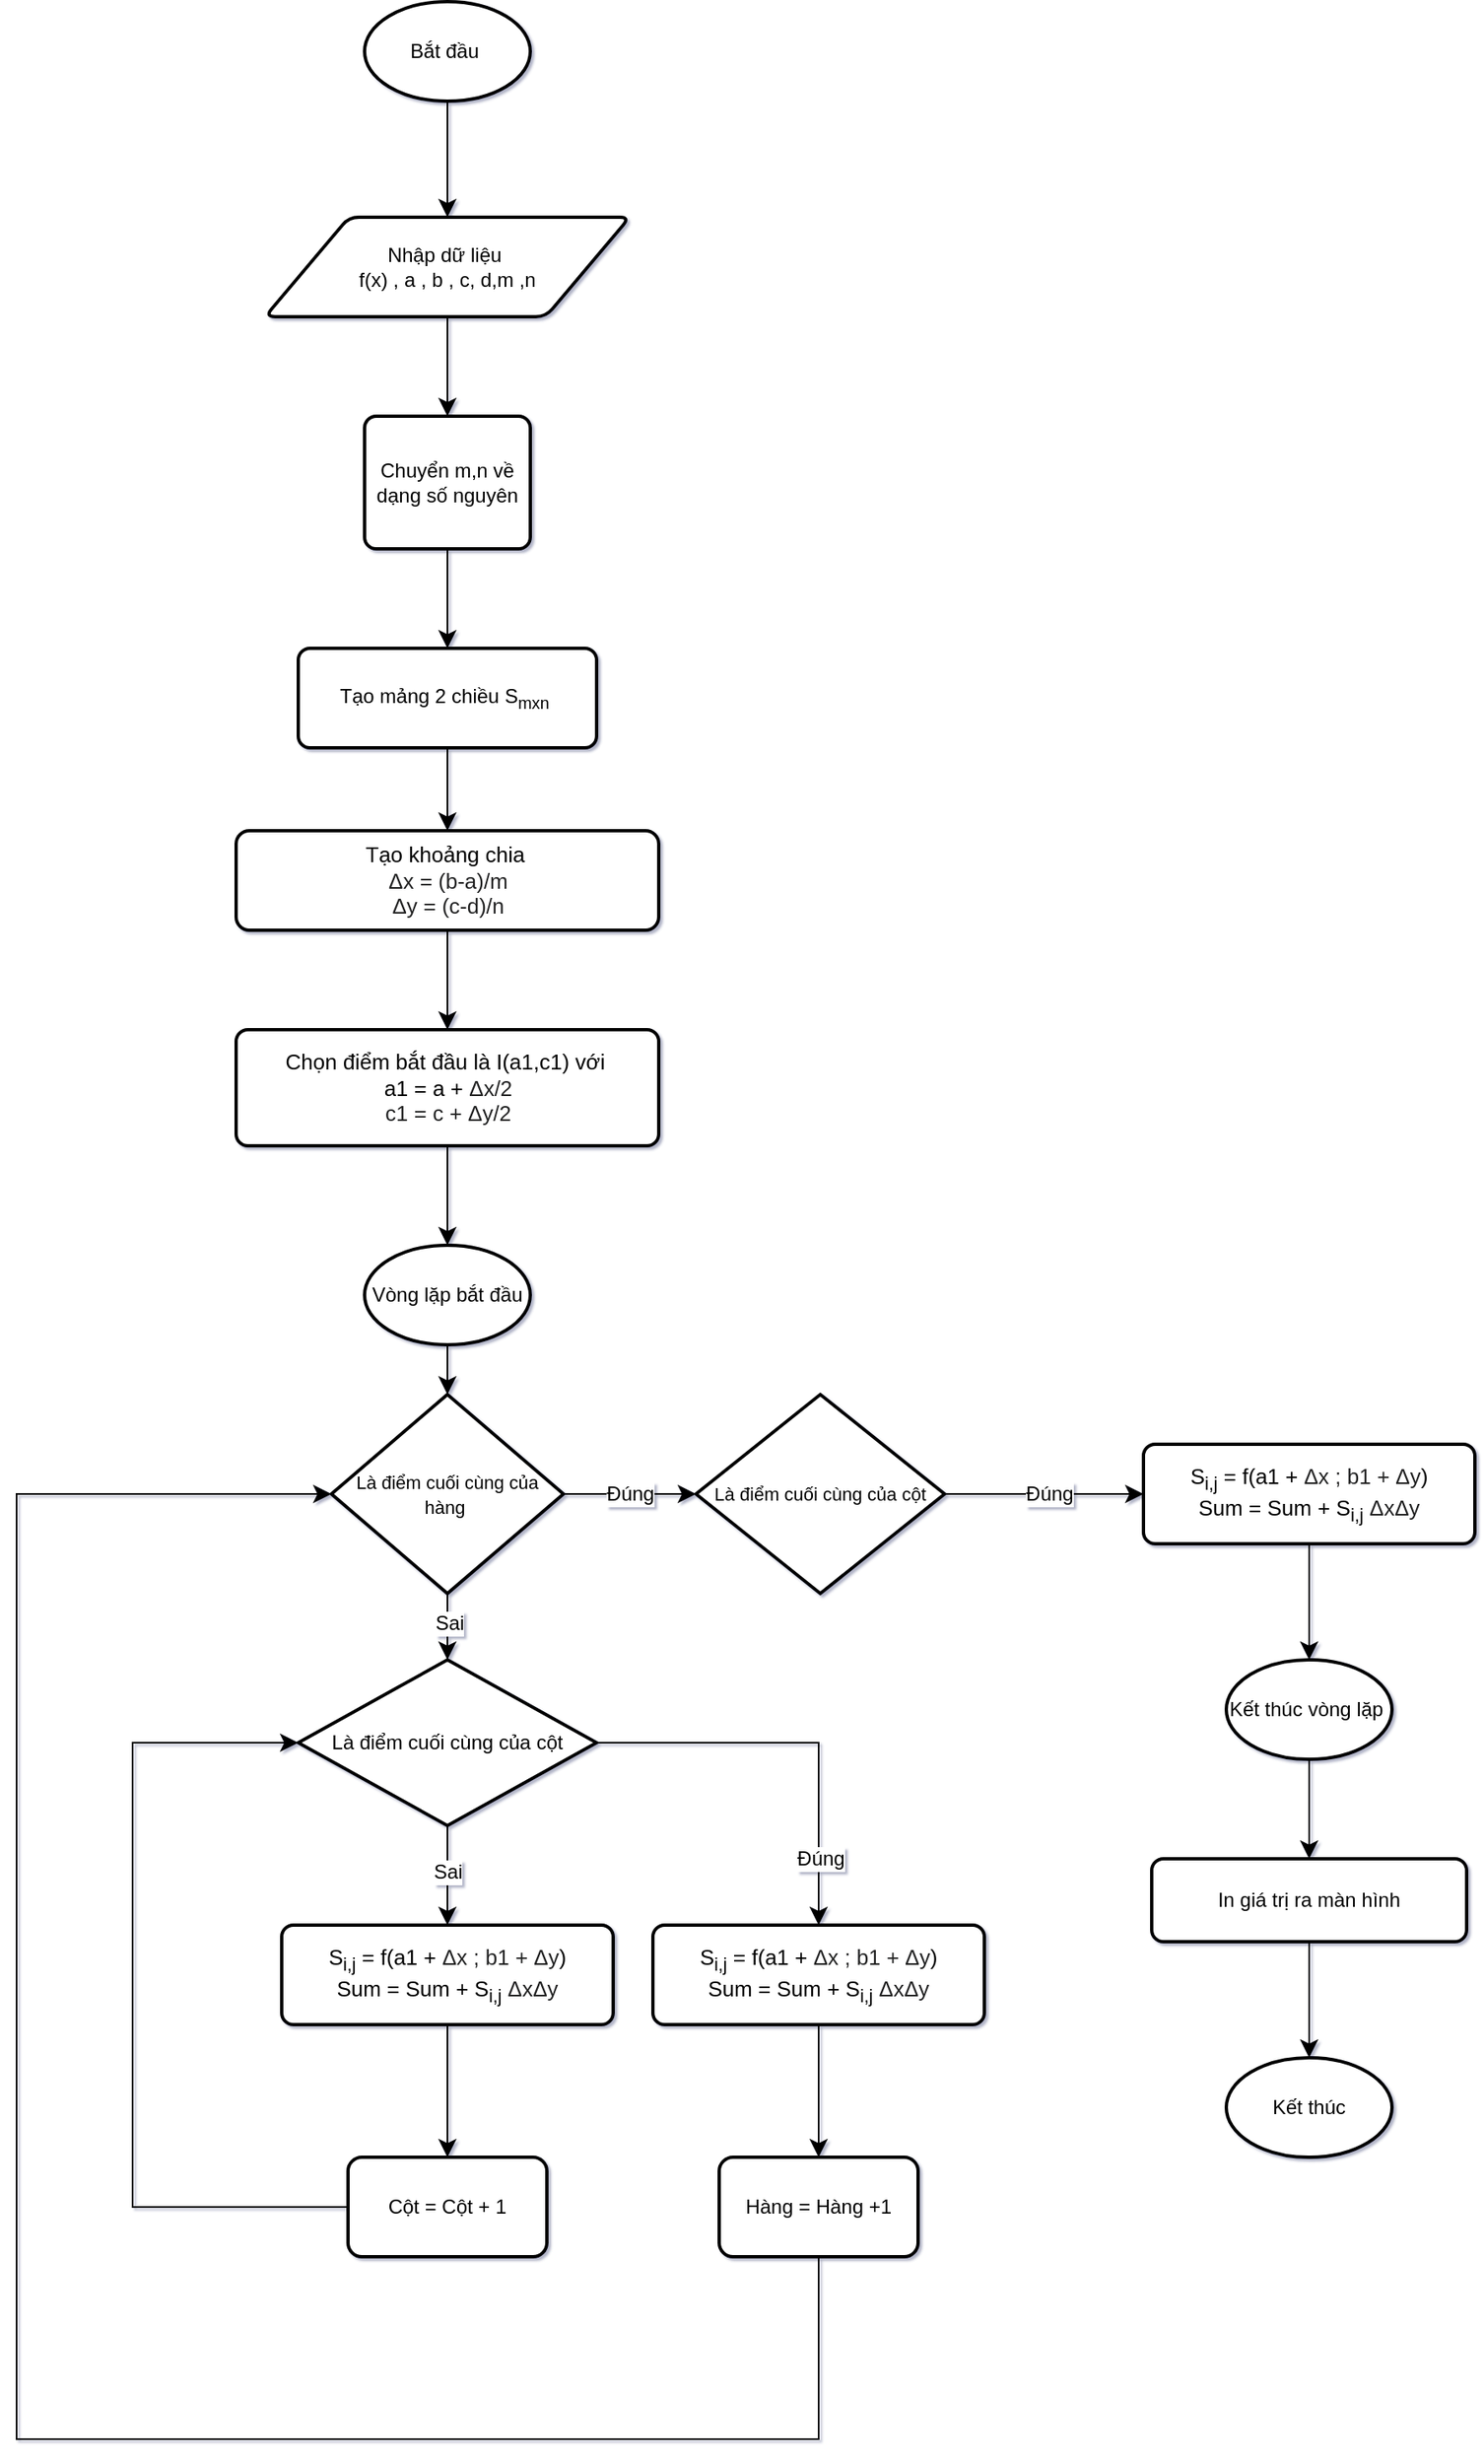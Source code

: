 <mxfile version="24.4.0" type="device" pages="2">
  <diagram id="C5RBs43oDa-KdzZeNtuy" name="Page-1">
    <mxGraphModel dx="2241" dy="1963" grid="1" gridSize="10" guides="1" tooltips="1" connect="1" arrows="1" fold="1" page="1" pageScale="1" pageWidth="827" pageHeight="1169" background="none" math="0" shadow="1">
      <root>
        <mxCell id="WIyWlLk6GJQsqaUBKTNV-0" />
        <mxCell id="WIyWlLk6GJQsqaUBKTNV-1" parent="WIyWlLk6GJQsqaUBKTNV-0" />
        <mxCell id="uR2L1YMpZPp-IP9VJICG-0" value="Bắt đầu&amp;nbsp;" style="strokeWidth=2;html=1;shape=mxgraph.flowchart.start_1;whiteSpace=wrap;" parent="WIyWlLk6GJQsqaUBKTNV-1" vertex="1">
          <mxGeometry x="140" y="-220" width="100" height="60" as="geometry" />
        </mxCell>
        <mxCell id="uR2L1YMpZPp-IP9VJICG-44" value="" style="edgeStyle=none;curved=1;rounded=0;orthogonalLoop=1;jettySize=auto;html=1;fontSize=12;startSize=8;endSize=8;" parent="WIyWlLk6GJQsqaUBKTNV-1" source="uR2L1YMpZPp-IP9VJICG-1" target="uR2L1YMpZPp-IP9VJICG-3" edge="1">
          <mxGeometry relative="1" as="geometry" />
        </mxCell>
        <mxCell id="uR2L1YMpZPp-IP9VJICG-1" value="Tạo mảng 2 chiều S&lt;sub&gt;mxn&lt;/sub&gt;&amp;nbsp;" style="rounded=1;whiteSpace=wrap;html=1;absoluteArcSize=1;arcSize=14;strokeWidth=2;" parent="WIyWlLk6GJQsqaUBKTNV-1" vertex="1">
          <mxGeometry x="100" y="170" width="180" height="60" as="geometry" />
        </mxCell>
        <mxCell id="uR2L1YMpZPp-IP9VJICG-94" value="" style="edgeStyle=none;curved=1;rounded=0;orthogonalLoop=1;jettySize=auto;html=1;fontSize=12;startSize=8;endSize=8;" parent="WIyWlLk6GJQsqaUBKTNV-1" source="uR2L1YMpZPp-IP9VJICG-2" edge="1">
          <mxGeometry relative="1" as="geometry">
            <mxPoint x="190" y="30" as="targetPoint" />
          </mxGeometry>
        </mxCell>
        <mxCell id="uR2L1YMpZPp-IP9VJICG-2" value="Nhập dữ liệu&amp;nbsp;&lt;div&gt;f(x) , a , b , c, d,m ,n&lt;/div&gt;" style="shape=parallelogram;html=1;strokeWidth=2;perimeter=parallelogramPerimeter;whiteSpace=wrap;rounded=1;arcSize=12;size=0.23;" parent="WIyWlLk6GJQsqaUBKTNV-1" vertex="1">
          <mxGeometry x="80" y="-90" width="220" height="60" as="geometry" />
        </mxCell>
        <mxCell id="uR2L1YMpZPp-IP9VJICG-45" value="" style="edgeStyle=none;curved=1;rounded=0;orthogonalLoop=1;jettySize=auto;html=1;fontSize=12;startSize=8;endSize=8;" parent="WIyWlLk6GJQsqaUBKTNV-1" source="uR2L1YMpZPp-IP9VJICG-3" target="uR2L1YMpZPp-IP9VJICG-4" edge="1">
          <mxGeometry relative="1" as="geometry" />
        </mxCell>
        <mxCell id="uR2L1YMpZPp-IP9VJICG-3" value="Tạo khoảng chia&amp;nbsp;&lt;div style=&quot;font-size: 13px;&quot;&gt;&lt;span style=&quot;color: rgb(32, 33, 34); font-family: sans-serif; text-align: start; background-color: rgb(255, 255, 255); font-size: 13px;&quot;&gt;&lt;font style=&quot;font-size: 13px;&quot;&gt;Δx = (b-a)/m&lt;/font&gt;&lt;/span&gt;&lt;/div&gt;&lt;div style=&quot;font-size: 13px;&quot;&gt;&lt;span style=&quot;color: rgb(32, 33, 34); font-family: sans-serif; text-align: start; background-color: rgb(255, 255, 255); font-size: 13px;&quot;&gt;Δy = (c-d)/n&lt;/span&gt;&lt;span style=&quot;color: rgb(32, 33, 34); font-family: sans-serif; font-size: 13px; text-align: start; background-color: rgb(255, 255, 255);&quot;&gt;&lt;br style=&quot;font-size: 13px;&quot;&gt;&lt;/span&gt;&lt;/div&gt;" style="rounded=1;whiteSpace=wrap;html=1;absoluteArcSize=1;arcSize=16;strokeWidth=2;fontSize=13;" parent="WIyWlLk6GJQsqaUBKTNV-1" vertex="1">
          <mxGeometry x="62.5" y="280" width="255" height="60" as="geometry" />
        </mxCell>
        <mxCell id="uR2L1YMpZPp-IP9VJICG-47" value="" style="edgeStyle=none;curved=1;rounded=0;orthogonalLoop=1;jettySize=auto;html=1;fontSize=12;startSize=8;endSize=8;" parent="WIyWlLk6GJQsqaUBKTNV-1" source="uR2L1YMpZPp-IP9VJICG-4" target="uR2L1YMpZPp-IP9VJICG-5" edge="1">
          <mxGeometry relative="1" as="geometry" />
        </mxCell>
        <mxCell id="uR2L1YMpZPp-IP9VJICG-4" value="Chọn điểm bắt đầu là I(a1,c1)&amp;nbsp;&lt;span style=&quot;background-color: initial; font-size: 13px;&quot;&gt;với&amp;nbsp;&lt;/span&gt;&lt;div style=&quot;font-size: 13px;&quot;&gt;a1 = a +&amp;nbsp;&lt;span style=&quot;background-color: rgb(255, 255, 255); color: rgb(32, 33, 34); font-family: sans-serif; font-size: 13px; text-align: start;&quot;&gt;Δx/2&lt;/span&gt;&lt;/div&gt;&lt;div style=&quot;font-size: 13px;&quot;&gt;&lt;font color=&quot;#202122&quot; face=&quot;sans-serif&quot; style=&quot;font-size: 13px;&quot;&gt;&lt;span style=&quot;background-color: rgb(255, 255, 255); font-size: 13px;&quot;&gt;&amp;nbsp;c1 = c +&amp;nbsp;&lt;/span&gt;&lt;/font&gt;&lt;span style=&quot;background-color: rgb(255, 255, 255); color: rgb(32, 33, 34); font-family: sans-serif; font-size: 13px;&quot;&gt;Δy/2&amp;nbsp;&lt;/span&gt;&lt;/div&gt;" style="rounded=1;whiteSpace=wrap;html=1;absoluteArcSize=1;arcSize=14;strokeWidth=2;fontSize=13;" parent="WIyWlLk6GJQsqaUBKTNV-1" vertex="1">
          <mxGeometry x="62.5" y="400" width="255" height="70" as="geometry" />
        </mxCell>
        <mxCell id="uR2L1YMpZPp-IP9VJICG-5" value="Vòng lặp bắt đầu" style="strokeWidth=2;html=1;shape=mxgraph.flowchart.start_1;whiteSpace=wrap;" parent="WIyWlLk6GJQsqaUBKTNV-1" vertex="1">
          <mxGeometry x="140" y="530" width="100" height="60" as="geometry" />
        </mxCell>
        <mxCell id="uR2L1YMpZPp-IP9VJICG-50" value="" style="edgeStyle=none;curved=1;rounded=0;orthogonalLoop=1;jettySize=auto;html=1;fontSize=12;startSize=8;endSize=8;" parent="WIyWlLk6GJQsqaUBKTNV-1" source="uR2L1YMpZPp-IP9VJICG-6" target="uR2L1YMpZPp-IP9VJICG-49" edge="1">
          <mxGeometry relative="1" as="geometry" />
        </mxCell>
        <mxCell id="uR2L1YMpZPp-IP9VJICG-60" value="Sai" style="edgeLabel;html=1;align=center;verticalAlign=middle;resizable=0;points=[];fontSize=12;" parent="uR2L1YMpZPp-IP9VJICG-50" vertex="1" connectable="0">
          <mxGeometry x="-0.133" y="1" relative="1" as="geometry">
            <mxPoint as="offset" />
          </mxGeometry>
        </mxCell>
        <mxCell id="uR2L1YMpZPp-IP9VJICG-53" value="" style="edgeStyle=none;curved=1;rounded=0;orthogonalLoop=1;jettySize=auto;html=1;fontSize=12;startSize=8;endSize=8;" parent="WIyWlLk6GJQsqaUBKTNV-1" source="uR2L1YMpZPp-IP9VJICG-6" target="uR2L1YMpZPp-IP9VJICG-18" edge="1">
          <mxGeometry relative="1" as="geometry" />
        </mxCell>
        <mxCell id="uR2L1YMpZPp-IP9VJICG-56" value="Đúng" style="edgeLabel;html=1;align=center;verticalAlign=middle;resizable=0;points=[];fontSize=12;" parent="uR2L1YMpZPp-IP9VJICG-53" vertex="1" connectable="0">
          <mxGeometry x="0.12" y="3" relative="1" as="geometry">
            <mxPoint x="-5" y="3" as="offset" />
          </mxGeometry>
        </mxCell>
        <mxCell id="uR2L1YMpZPp-IP9VJICG-6" value="&lt;font style=&quot;font-size: 11px;&quot;&gt;Là điểm cuối cùng của hàng&amp;nbsp;&lt;/font&gt;" style="strokeWidth=2;html=1;shape=mxgraph.flowchart.decision;whiteSpace=wrap;" parent="WIyWlLk6GJQsqaUBKTNV-1" vertex="1">
          <mxGeometry x="120" y="620" width="140" height="120" as="geometry" />
        </mxCell>
        <mxCell id="uR2L1YMpZPp-IP9VJICG-54" value="" style="edgeStyle=none;curved=1;rounded=0;orthogonalLoop=1;jettySize=auto;html=1;fontSize=12;startSize=8;endSize=8;" parent="WIyWlLk6GJQsqaUBKTNV-1" source="uR2L1YMpZPp-IP9VJICG-18" target="uR2L1YMpZPp-IP9VJICG-26" edge="1">
          <mxGeometry relative="1" as="geometry" />
        </mxCell>
        <mxCell id="uR2L1YMpZPp-IP9VJICG-92" value="Đúng" style="edgeLabel;html=1;align=center;verticalAlign=middle;resizable=0;points=[];fontSize=12;" parent="uR2L1YMpZPp-IP9VJICG-54" vertex="1" connectable="0">
          <mxGeometry x="-0.529" y="-3" relative="1" as="geometry">
            <mxPoint x="34" y="-3" as="offset" />
          </mxGeometry>
        </mxCell>
        <mxCell id="uR2L1YMpZPp-IP9VJICG-18" value="&lt;font style=&quot;font-size: 11px;&quot;&gt;Là điểm cuối cùng của cột&lt;/font&gt;" style="strokeWidth=2;html=1;shape=mxgraph.flowchart.decision;whiteSpace=wrap;" parent="WIyWlLk6GJQsqaUBKTNV-1" vertex="1">
          <mxGeometry x="340" y="620" width="150" height="120" as="geometry" />
        </mxCell>
        <mxCell id="uR2L1YMpZPp-IP9VJICG-58" value="" style="edgeStyle=none;curved=1;rounded=0;orthogonalLoop=1;jettySize=auto;html=1;fontSize=12;startSize=8;endSize=8;" parent="WIyWlLk6GJQsqaUBKTNV-1" source="uR2L1YMpZPp-IP9VJICG-20" target="uR2L1YMpZPp-IP9VJICG-22" edge="1">
          <mxGeometry relative="1" as="geometry" />
        </mxCell>
        <mxCell id="uR2L1YMpZPp-IP9VJICG-20" value="Kết thúc vòng lặp&amp;nbsp;" style="strokeWidth=2;html=1;shape=mxgraph.flowchart.start_1;whiteSpace=wrap;" parent="WIyWlLk6GJQsqaUBKTNV-1" vertex="1">
          <mxGeometry x="660" y="780" width="100" height="60" as="geometry" />
        </mxCell>
        <mxCell id="uR2L1YMpZPp-IP9VJICG-89" value="" style="edgeStyle=none;curved=1;rounded=0;orthogonalLoop=1;jettySize=auto;html=1;fontSize=12;startSize=8;endSize=8;" parent="WIyWlLk6GJQsqaUBKTNV-1" source="uR2L1YMpZPp-IP9VJICG-21" target="uR2L1YMpZPp-IP9VJICG-88" edge="1">
          <mxGeometry relative="1" as="geometry" />
        </mxCell>
        <mxCell id="uR2L1YMpZPp-IP9VJICG-21" value="&lt;font style=&quot;font-size: 13px;&quot;&gt;S&lt;sub style=&quot;&quot;&gt;i,j&lt;/sub&gt;&amp;nbsp;= f(a1 +&amp;nbsp;&lt;span style=&quot;color: rgb(32, 33, 34); font-family: sans-serif; text-align: start; background-color: rgb(255, 255, 255);&quot;&gt;Δx ; b1 +&amp;nbsp;&lt;/span&gt;&lt;span style=&quot;color: rgb(32, 33, 34); font-family: sans-serif; text-align: start; background-color: rgb(255, 255, 255);&quot;&gt;Δy&lt;/span&gt;)&lt;/font&gt;&lt;div style=&quot;font-size: 13px;&quot;&gt;&lt;font style=&quot;font-size: 13px;&quot;&gt;Sum = Sum + S&lt;sub style=&quot;&quot;&gt;i,j&lt;/sub&gt;&amp;nbsp;&lt;span style=&quot;background-color: rgb(255, 255, 255); color: rgb(32, 33, 34); font-family: sans-serif; text-align: start;&quot;&gt;Δx&lt;/span&gt;&lt;span style=&quot;background-color: rgb(255, 255, 255); color: rgb(32, 33, 34); font-family: sans-serif; text-align: start;&quot;&gt;Δy&lt;/span&gt;&lt;/font&gt;&lt;/div&gt;" style="rounded=1;whiteSpace=wrap;html=1;absoluteArcSize=1;arcSize=14;strokeWidth=2;" parent="WIyWlLk6GJQsqaUBKTNV-1" vertex="1">
          <mxGeometry x="90" y="940" width="200" height="60" as="geometry" />
        </mxCell>
        <mxCell id="uR2L1YMpZPp-IP9VJICG-59" value="" style="edgeStyle=none;curved=1;rounded=0;orthogonalLoop=1;jettySize=auto;html=1;fontSize=12;startSize=8;endSize=8;" parent="WIyWlLk6GJQsqaUBKTNV-1" source="uR2L1YMpZPp-IP9VJICG-22" target="uR2L1YMpZPp-IP9VJICG-23" edge="1">
          <mxGeometry relative="1" as="geometry" />
        </mxCell>
        <mxCell id="uR2L1YMpZPp-IP9VJICG-22" value="In giá trị ra màn hình" style="rounded=1;whiteSpace=wrap;html=1;absoluteArcSize=1;arcSize=14;strokeWidth=2;" parent="WIyWlLk6GJQsqaUBKTNV-1" vertex="1">
          <mxGeometry x="615" y="900" width="190" height="50" as="geometry" />
        </mxCell>
        <mxCell id="uR2L1YMpZPp-IP9VJICG-23" value="Kết thúc" style="strokeWidth=2;html=1;shape=mxgraph.flowchart.start_1;whiteSpace=wrap;" parent="WIyWlLk6GJQsqaUBKTNV-1" vertex="1">
          <mxGeometry x="660" y="1020" width="100" height="60" as="geometry" />
        </mxCell>
        <mxCell id="uR2L1YMpZPp-IP9VJICG-55" value="" style="edgeStyle=none;curved=1;rounded=0;orthogonalLoop=1;jettySize=auto;html=1;fontSize=12;startSize=8;endSize=8;" parent="WIyWlLk6GJQsqaUBKTNV-1" source="uR2L1YMpZPp-IP9VJICG-26" target="uR2L1YMpZPp-IP9VJICG-20" edge="1">
          <mxGeometry relative="1" as="geometry" />
        </mxCell>
        <mxCell id="uR2L1YMpZPp-IP9VJICG-26" value="&lt;font style=&quot;font-size: 13px;&quot;&gt;S&lt;sub style=&quot;&quot;&gt;i,j&lt;/sub&gt;&amp;nbsp;= f(a1 +&amp;nbsp;&lt;span style=&quot;color: rgb(32, 33, 34); font-family: sans-serif; text-align: start; background-color: rgb(255, 255, 255);&quot;&gt;Δx ; b1 +&amp;nbsp;&lt;/span&gt;&lt;span style=&quot;color: rgb(32, 33, 34); font-family: sans-serif; text-align: start; background-color: rgb(255, 255, 255);&quot;&gt;Δy&lt;/span&gt;)&lt;/font&gt;&lt;div style=&quot;font-size: 13px;&quot;&gt;&lt;font style=&quot;font-size: 13px;&quot;&gt;Sum = Sum + S&lt;sub style=&quot;&quot;&gt;i,j&lt;/sub&gt;&amp;nbsp;&lt;span style=&quot;background-color: rgb(255, 255, 255); color: rgb(32, 33, 34); font-family: sans-serif; text-align: start;&quot;&gt;Δx&lt;/span&gt;&lt;span style=&quot;background-color: rgb(255, 255, 255); color: rgb(32, 33, 34); font-family: sans-serif; text-align: start;&quot;&gt;Δy&lt;/span&gt;&lt;/font&gt;&lt;/div&gt;" style="rounded=1;whiteSpace=wrap;html=1;absoluteArcSize=1;arcSize=14;strokeWidth=2;" parent="WIyWlLk6GJQsqaUBKTNV-1" vertex="1">
          <mxGeometry x="610" y="650" width="200" height="60" as="geometry" />
        </mxCell>
        <mxCell id="uR2L1YMpZPp-IP9VJICG-34" value="" style="endArrow=classic;html=1;rounded=0;fontSize=12;startSize=8;endSize=8;curved=1;exitX=0.5;exitY=1;exitDx=0;exitDy=0;exitPerimeter=0;entryX=0.5;entryY=0;entryDx=0;entryDy=0;entryPerimeter=0;" parent="WIyWlLk6GJQsqaUBKTNV-1" source="uR2L1YMpZPp-IP9VJICG-5" target="uR2L1YMpZPp-IP9VJICG-6" edge="1">
          <mxGeometry width="50" height="50" relative="1" as="geometry">
            <mxPoint x="140" y="900" as="sourcePoint" />
            <mxPoint x="190" y="610" as="targetPoint" />
          </mxGeometry>
        </mxCell>
        <mxCell id="uR2L1YMpZPp-IP9VJICG-36" value="" style="endArrow=classic;html=1;rounded=0;fontSize=12;startSize=8;endSize=8;curved=1;exitX=0.5;exitY=1;exitDx=0;exitDy=0;exitPerimeter=0;entryX=0.5;entryY=0;entryDx=0;entryDy=0;" parent="WIyWlLk6GJQsqaUBKTNV-1" source="uR2L1YMpZPp-IP9VJICG-0" target="uR2L1YMpZPp-IP9VJICG-2" edge="1">
          <mxGeometry width="50" height="50" relative="1" as="geometry">
            <mxPoint x="260" y="410" as="sourcePoint" />
            <mxPoint x="310" y="360" as="targetPoint" />
          </mxGeometry>
        </mxCell>
        <mxCell id="uR2L1YMpZPp-IP9VJICG-52" value="" style="edgeStyle=none;curved=1;rounded=0;orthogonalLoop=1;jettySize=auto;html=1;fontSize=12;startSize=8;endSize=8;" parent="WIyWlLk6GJQsqaUBKTNV-1" source="uR2L1YMpZPp-IP9VJICG-49" target="uR2L1YMpZPp-IP9VJICG-21" edge="1">
          <mxGeometry relative="1" as="geometry" />
        </mxCell>
        <mxCell id="uR2L1YMpZPp-IP9VJICG-61" value="Sai" style="edgeLabel;html=1;align=center;verticalAlign=middle;resizable=0;points=[];fontSize=12;" parent="uR2L1YMpZPp-IP9VJICG-52" vertex="1" connectable="0">
          <mxGeometry x="-0.086" relative="1" as="geometry">
            <mxPoint as="offset" />
          </mxGeometry>
        </mxCell>
        <mxCell id="uR2L1YMpZPp-IP9VJICG-84" style="edgeStyle=none;curved=0;rounded=0;orthogonalLoop=1;jettySize=auto;html=1;entryX=0.5;entryY=0;entryDx=0;entryDy=0;fontSize=12;startSize=8;endSize=8;" parent="WIyWlLk6GJQsqaUBKTNV-1" source="uR2L1YMpZPp-IP9VJICG-49" target="uR2L1YMpZPp-IP9VJICG-62" edge="1">
          <mxGeometry relative="1" as="geometry">
            <Array as="points">
              <mxPoint x="414" y="830" />
            </Array>
          </mxGeometry>
        </mxCell>
        <mxCell id="uR2L1YMpZPp-IP9VJICG-85" value="Đúng" style="edgeLabel;html=1;align=center;verticalAlign=middle;resizable=0;points=[];fontSize=12;" parent="uR2L1YMpZPp-IP9VJICG-84" vertex="1" connectable="0">
          <mxGeometry x="0.026" y="-3" relative="1" as="geometry">
            <mxPoint x="10" y="67" as="offset" />
          </mxGeometry>
        </mxCell>
        <mxCell id="uR2L1YMpZPp-IP9VJICG-49" value="Là điểm cuối cùng của cột" style="strokeWidth=2;html=1;shape=mxgraph.flowchart.decision;whiteSpace=wrap;" parent="WIyWlLk6GJQsqaUBKTNV-1" vertex="1">
          <mxGeometry x="100" y="780" width="180" height="100" as="geometry" />
        </mxCell>
        <mxCell id="uR2L1YMpZPp-IP9VJICG-87" value="" style="edgeStyle=none;curved=1;rounded=0;orthogonalLoop=1;jettySize=auto;html=1;fontSize=12;startSize=8;endSize=8;" parent="WIyWlLk6GJQsqaUBKTNV-1" source="uR2L1YMpZPp-IP9VJICG-62" target="uR2L1YMpZPp-IP9VJICG-86" edge="1">
          <mxGeometry relative="1" as="geometry" />
        </mxCell>
        <mxCell id="uR2L1YMpZPp-IP9VJICG-62" value="&lt;font style=&quot;font-size: 13px;&quot;&gt;S&lt;sub style=&quot;&quot;&gt;i,j&lt;/sub&gt;&amp;nbsp;= f(a1 +&amp;nbsp;&lt;span style=&quot;color: rgb(32, 33, 34); font-family: sans-serif; text-align: start; background-color: rgb(255, 255, 255);&quot;&gt;Δx ; b1 +&amp;nbsp;&lt;/span&gt;&lt;span style=&quot;color: rgb(32, 33, 34); font-family: sans-serif; text-align: start; background-color: rgb(255, 255, 255);&quot;&gt;Δy&lt;/span&gt;)&lt;/font&gt;&lt;div style=&quot;font-size: 13px;&quot;&gt;&lt;font style=&quot;font-size: 13px;&quot;&gt;Sum = Sum + S&lt;sub style=&quot;&quot;&gt;i,j&lt;/sub&gt;&amp;nbsp;&lt;span style=&quot;background-color: rgb(255, 255, 255); color: rgb(32, 33, 34); font-family: sans-serif; text-align: start;&quot;&gt;Δx&lt;/span&gt;&lt;span style=&quot;background-color: rgb(255, 255, 255); color: rgb(32, 33, 34); font-family: sans-serif; text-align: start;&quot;&gt;Δy&lt;/span&gt;&lt;/font&gt;&lt;/div&gt;" style="rounded=1;whiteSpace=wrap;html=1;absoluteArcSize=1;arcSize=14;strokeWidth=2;" parent="WIyWlLk6GJQsqaUBKTNV-1" vertex="1">
          <mxGeometry x="314" y="940" width="200" height="60" as="geometry" />
        </mxCell>
        <mxCell id="uR2L1YMpZPp-IP9VJICG-86" value="Hàng = Hàng +1" style="rounded=1;whiteSpace=wrap;html=1;arcSize=14;strokeWidth=2;" parent="WIyWlLk6GJQsqaUBKTNV-1" vertex="1">
          <mxGeometry x="354" y="1080" width="120" height="60" as="geometry" />
        </mxCell>
        <mxCell id="uR2L1YMpZPp-IP9VJICG-88" value="Cột = Cột + 1" style="rounded=1;whiteSpace=wrap;html=1;arcSize=14;strokeWidth=2;" parent="WIyWlLk6GJQsqaUBKTNV-1" vertex="1">
          <mxGeometry x="130" y="1080" width="120" height="60" as="geometry" />
        </mxCell>
        <mxCell id="uR2L1YMpZPp-IP9VJICG-90" style="edgeStyle=none;curved=0;rounded=0;orthogonalLoop=1;jettySize=auto;html=1;entryX=0;entryY=0.5;entryDx=0;entryDy=0;entryPerimeter=0;fontSize=12;startSize=8;endSize=8;" parent="WIyWlLk6GJQsqaUBKTNV-1" source="uR2L1YMpZPp-IP9VJICG-88" target="uR2L1YMpZPp-IP9VJICG-49" edge="1">
          <mxGeometry relative="1" as="geometry">
            <Array as="points">
              <mxPoint y="1110" />
              <mxPoint y="830" />
            </Array>
          </mxGeometry>
        </mxCell>
        <mxCell id="uR2L1YMpZPp-IP9VJICG-91" style="edgeStyle=none;curved=0;rounded=0;orthogonalLoop=1;jettySize=auto;html=1;entryX=0;entryY=0.5;entryDx=0;entryDy=0;entryPerimeter=0;fontSize=12;startSize=8;endSize=8;exitX=0.5;exitY=1;exitDx=0;exitDy=0;" parent="WIyWlLk6GJQsqaUBKTNV-1" source="uR2L1YMpZPp-IP9VJICG-86" target="uR2L1YMpZPp-IP9VJICG-6" edge="1">
          <mxGeometry relative="1" as="geometry">
            <Array as="points">
              <mxPoint x="414" y="1250" />
              <mxPoint x="-70" y="1250" />
              <mxPoint x="-70" y="680" />
            </Array>
          </mxGeometry>
        </mxCell>
        <mxCell id="mYBs4ReQvqwwSmMN6Rxm-1" value="" style="edgeStyle=none;curved=1;rounded=0;orthogonalLoop=1;jettySize=auto;html=1;fontSize=12;startSize=8;endSize=8;" parent="WIyWlLk6GJQsqaUBKTNV-1" source="mYBs4ReQvqwwSmMN6Rxm-0" target="uR2L1YMpZPp-IP9VJICG-1" edge="1">
          <mxGeometry relative="1" as="geometry" />
        </mxCell>
        <mxCell id="mYBs4ReQvqwwSmMN6Rxm-0" value="Chuyển m,n về dạng số nguyên" style="rounded=1;whiteSpace=wrap;html=1;absoluteArcSize=1;arcSize=14;strokeWidth=2;" parent="WIyWlLk6GJQsqaUBKTNV-1" vertex="1">
          <mxGeometry x="140" y="30" width="100" height="80" as="geometry" />
        </mxCell>
      </root>
    </mxGraphModel>
  </diagram>
  <diagram id="r0liPLQH71H-SmcW0TtS" name="Page-2">
    <mxGraphModel dx="1414" dy="1644" grid="1" gridSize="10" guides="1" tooltips="1" connect="1" arrows="1" fold="1" page="1" pageScale="1" pageWidth="1100" pageHeight="850" math="0" shadow="1">
      <root>
        <mxCell id="0" />
        <mxCell id="1" parent="0" />
        <mxCell id="wSgdj_Xn_wdAAnie98za-42" value="" style="edgeStyle=none;curved=1;rounded=0;orthogonalLoop=1;jettySize=auto;html=1;fontSize=12;startSize=8;endSize=8;" parent="1" source="YLF6ZDS7ijITww_Raxgk-1" target="YLF6ZDS7ijITww_Raxgk-2" edge="1">
          <mxGeometry relative="1" as="geometry" />
        </mxCell>
        <mxCell id="YLF6ZDS7ijITww_Raxgk-1" value="Bắt đầu" style="ellipse;whiteSpace=wrap;html=1;" parent="1" vertex="1">
          <mxGeometry x="595" y="-630" width="120" height="80" as="geometry" />
        </mxCell>
        <mxCell id="wSgdj_Xn_wdAAnie98za-38" value="" style="edgeStyle=none;curved=1;rounded=0;orthogonalLoop=1;jettySize=auto;html=1;fontSize=12;startSize=8;endSize=8;" parent="1" source="YLF6ZDS7ijITww_Raxgk-2" target="YLF6ZDS7ijITww_Raxgk-4" edge="1">
          <mxGeometry relative="1" as="geometry" />
        </mxCell>
        <mxCell id="YLF6ZDS7ijITww_Raxgk-2" value="Nhập dữ liệu x&lt;div&gt;Nhập dữ liệu y&lt;/div&gt;&lt;div&gt;Nhập dữ liệu f(x,y)&lt;/div&gt;" style="shape=parallelogram;html=1;strokeWidth=2;perimeter=parallelogramPerimeter;whiteSpace=wrap;rounded=1;arcSize=12;size=0.23;" parent="1" vertex="1">
          <mxGeometry x="485" y="-450" width="340" height="60" as="geometry" />
        </mxCell>
        <mxCell id="YLF6ZDS7ijITww_Raxgk-5" style="edgeStyle=none;curved=0;rounded=0;orthogonalLoop=1;jettySize=auto;html=1;entryX=0;entryY=0.25;entryDx=0;entryDy=0;fontSize=12;startSize=8;endSize=8;" parent="1" source="YLF6ZDS7ijITww_Raxgk-3" target="YLF6ZDS7ijITww_Raxgk-2" edge="1">
          <mxGeometry relative="1" as="geometry">
            <Array as="points">
              <mxPoint x="390" y="-90" />
              <mxPoint x="390" y="-430" />
            </Array>
          </mxGeometry>
        </mxCell>
        <mxCell id="YLF6ZDS7ijITww_Raxgk-7" value="Sai" style="edgeLabel;html=1;align=center;verticalAlign=middle;resizable=0;points=[];fontSize=12;" parent="YLF6ZDS7ijITww_Raxgk-5" vertex="1" connectable="0">
          <mxGeometry x="0.112" y="-1" relative="1" as="geometry">
            <mxPoint as="offset" />
          </mxGeometry>
        </mxCell>
        <mxCell id="wSgdj_Xn_wdAAnie98za-34" value="" style="edgeStyle=none;curved=1;rounded=0;orthogonalLoop=1;jettySize=auto;html=1;fontSize=12;startSize=8;endSize=8;" parent="1" source="YLF6ZDS7ijITww_Raxgk-3" target="YLF6ZDS7ijITww_Raxgk-12" edge="1">
          <mxGeometry relative="1" as="geometry" />
        </mxCell>
        <mxCell id="wSgdj_Xn_wdAAnie98za-35" value="Đúng" style="edgeLabel;html=1;align=center;verticalAlign=middle;resizable=0;points=[];fontSize=12;" parent="wSgdj_Xn_wdAAnie98za-34" vertex="1" connectable="0">
          <mxGeometry x="-0.135" relative="1" as="geometry">
            <mxPoint as="offset" />
          </mxGeometry>
        </mxCell>
        <mxCell id="YLF6ZDS7ijITww_Raxgk-3" value="nx = ny =nf" style="strokeWidth=2;html=1;shape=mxgraph.flowchart.decision;whiteSpace=wrap;" parent="1" vertex="1">
          <mxGeometry x="605" y="-140" width="100" height="100" as="geometry" />
        </mxCell>
        <mxCell id="wSgdj_Xn_wdAAnie98za-37" value="" style="edgeStyle=none;curved=1;rounded=0;orthogonalLoop=1;jettySize=auto;html=1;fontSize=12;startSize=8;endSize=8;" parent="1" source="YLF6ZDS7ijITww_Raxgk-4" target="YLF6ZDS7ijITww_Raxgk-3" edge="1">
          <mxGeometry relative="1" as="geometry" />
        </mxCell>
        <mxCell id="YLF6ZDS7ijITww_Raxgk-4" value="Đặt nx là số dữ liệu của x&amp;nbsp;&lt;div&gt;Đặt ny là số dữ liệu của y&amp;nbsp;&lt;/div&gt;&lt;div&gt;Đặt nf là số dữ liệu của f&lt;/div&gt;" style="rounded=1;whiteSpace=wrap;html=1;absoluteArcSize=1;arcSize=14;strokeWidth=2;" parent="1" vertex="1">
          <mxGeometry x="490" y="-310" width="330" height="100" as="geometry" />
        </mxCell>
        <mxCell id="wSgdj_Xn_wdAAnie98za-18" value="" style="edgeStyle=none;curved=1;rounded=0;orthogonalLoop=1;jettySize=auto;html=1;fontSize=12;startSize=8;endSize=8;" parent="1" source="YLF6ZDS7ijITww_Raxgk-8" target="tPoZkBwMT3M9Cam1vTtN-7" edge="1">
          <mxGeometry relative="1" as="geometry" />
        </mxCell>
        <mxCell id="wSgdj_Xn_wdAAnie98za-74" value="Đúng" style="edgeLabel;html=1;align=center;verticalAlign=middle;resizable=0;points=[];fontSize=12;" parent="wSgdj_Xn_wdAAnie98za-18" vertex="1" connectable="0">
          <mxGeometry x="-0.246" y="-1" relative="1" as="geometry">
            <mxPoint as="offset" />
          </mxGeometry>
        </mxCell>
        <mxCell id="wSgdj_Xn_wdAAnie98za-19" value="" style="edgeStyle=none;curved=1;rounded=0;orthogonalLoop=1;jettySize=auto;html=1;fontSize=12;startSize=8;endSize=8;entryX=0;entryY=0.5;entryDx=0;entryDy=0;" parent="1" source="YLF6ZDS7ijITww_Raxgk-8" target="wSgdj_Xn_wdAAnie98za-21" edge="1">
          <mxGeometry relative="1" as="geometry">
            <mxPoint x="1210" y="340" as="targetPoint" />
          </mxGeometry>
        </mxCell>
        <mxCell id="wSgdj_Xn_wdAAnie98za-20" value="Sai" style="edgeLabel;html=1;align=center;verticalAlign=middle;resizable=0;points=[];fontSize=12;" parent="wSgdj_Xn_wdAAnie98za-19" vertex="1" connectable="0">
          <mxGeometry x="-0.02" y="-1" relative="1" as="geometry">
            <mxPoint as="offset" />
          </mxGeometry>
        </mxCell>
        <mxCell id="YLF6ZDS7ijITww_Raxgk-8" value="n là số lẻ lớn hơn 1&amp;nbsp;" style="strokeWidth=2;html=1;shape=mxgraph.flowchart.decision;whiteSpace=wrap;" parent="1" vertex="1">
          <mxGeometry x="562.5" y="290" width="185" height="100" as="geometry" />
        </mxCell>
        <mxCell id="wSgdj_Xn_wdAAnie98za-2" value="" style="edgeStyle=none;curved=1;rounded=0;orthogonalLoop=1;jettySize=auto;html=1;fontSize=12;startSize=8;endSize=8;" parent="1" source="YLF6ZDS7ijITww_Raxgk-10" target="YLF6ZDS7ijITww_Raxgk-13" edge="1">
          <mxGeometry relative="1" as="geometry" />
        </mxCell>
        <mxCell id="YLF6ZDS7ijITww_Raxgk-10" value="Vòng lặp tính tổng Riemann trung tâm&amp;nbsp;" style="strokeWidth=2;html=1;shape=mxgraph.flowchart.start_1;whiteSpace=wrap;fontSize=13;" parent="1" vertex="1">
          <mxGeometry x="562.5" y="600" width="185" height="120" as="geometry" />
        </mxCell>
        <mxCell id="wSgdj_Xn_wdAAnie98za-36" value="" style="edgeStyle=none;curved=1;rounded=0;orthogonalLoop=1;jettySize=auto;html=1;fontSize=12;startSize=8;endSize=8;" parent="1" source="YLF6ZDS7ijITww_Raxgk-12" target="YLF6ZDS7ijITww_Raxgk-8" edge="1">
          <mxGeometry relative="1" as="geometry" />
        </mxCell>
        <mxCell id="YLF6ZDS7ijITww_Raxgk-12" value="Đặt n = nf =nx = ny" style="rounded=1;whiteSpace=wrap;html=1;absoluteArcSize=1;arcSize=14;strokeWidth=2;" parent="1" vertex="1">
          <mxGeometry x="540" y="80" width="230" height="100" as="geometry" />
        </mxCell>
        <mxCell id="wSgdj_Xn_wdAAnie98za-1" value="" style="edgeStyle=none;curved=1;rounded=0;orthogonalLoop=1;jettySize=auto;html=1;fontSize=12;startSize=8;endSize=8;" parent="1" source="YLF6ZDS7ijITww_Raxgk-13" target="tPoZkBwMT3M9Cam1vTtN-6" edge="1">
          <mxGeometry relative="1" as="geometry" />
        </mxCell>
        <mxCell id="wSgdj_Xn_wdAAnie98za-4" value="Đúng" style="edgeLabel;html=1;align=center;verticalAlign=middle;resizable=0;points=[];fontSize=12;" parent="wSgdj_Xn_wdAAnie98za-1" vertex="1" connectable="0">
          <mxGeometry y="-1" relative="1" as="geometry">
            <mxPoint as="offset" />
          </mxGeometry>
        </mxCell>
        <mxCell id="wSgdj_Xn_wdAAnie98za-27" value="" style="edgeStyle=none;curved=1;rounded=0;orthogonalLoop=1;jettySize=auto;html=1;fontSize=12;startSize=8;endSize=8;" parent="1" source="YLF6ZDS7ijITww_Raxgk-13" target="wSgdj_Xn_wdAAnie98za-26" edge="1">
          <mxGeometry relative="1" as="geometry" />
        </mxCell>
        <mxCell id="wSgdj_Xn_wdAAnie98za-45" value="Sai" style="edgeLabel;html=1;align=center;verticalAlign=middle;resizable=0;points=[];fontSize=12;" parent="wSgdj_Xn_wdAAnie98za-27" vertex="1" connectable="0">
          <mxGeometry x="-0.215" relative="1" as="geometry">
            <mxPoint as="offset" />
          </mxGeometry>
        </mxCell>
        <mxCell id="YLF6ZDS7ijITww_Raxgk-13" value="i nhỏ hơn hoặc bằng n -1" style="strokeWidth=2;html=1;shape=mxgraph.flowchart.decision;whiteSpace=wrap;" parent="1" vertex="1">
          <mxGeometry x="577.5" y="770" width="155" height="100" as="geometry" />
        </mxCell>
        <mxCell id="wSgdj_Xn_wdAAnie98za-6" value="" style="edgeStyle=none;curved=1;rounded=0;orthogonalLoop=1;jettySize=auto;html=1;fontSize=12;startSize=8;endSize=8;" parent="1" source="tPoZkBwMT3M9Cam1vTtN-6" target="wSgdj_Xn_wdAAnie98za-5" edge="1">
          <mxGeometry relative="1" as="geometry" />
        </mxCell>
        <mxCell id="wSgdj_Xn_wdAAnie98za-7" value="Đúng" style="edgeLabel;html=1;align=center;verticalAlign=middle;resizable=0;points=[];fontSize=12;" parent="wSgdj_Xn_wdAAnie98za-6" vertex="1" connectable="0">
          <mxGeometry x="-0.222" y="-1" relative="1" as="geometry">
            <mxPoint as="offset" />
          </mxGeometry>
        </mxCell>
        <mxCell id="wSgdj_Xn_wdAAnie98za-9" value="" style="edgeStyle=none;curved=0;rounded=0;orthogonalLoop=1;jettySize=auto;html=1;fontSize=12;startSize=8;endSize=8;exitX=1;exitY=0.5;exitDx=0;exitDy=0;exitPerimeter=0;" parent="1" source="tPoZkBwMT3M9Cam1vTtN-6" target="wSgdj_Xn_wdAAnie98za-8" edge="1">
          <mxGeometry relative="1" as="geometry">
            <Array as="points">
              <mxPoint x="920" y="1010" />
            </Array>
          </mxGeometry>
        </mxCell>
        <mxCell id="wSgdj_Xn_wdAAnie98za-10" value="Sai" style="edgeLabel;html=1;align=center;verticalAlign=middle;resizable=0;points=[];fontSize=12;" parent="wSgdj_Xn_wdAAnie98za-9" vertex="1" connectable="0">
          <mxGeometry x="-0.104" y="-1" relative="1" as="geometry">
            <mxPoint x="56" y="79" as="offset" />
          </mxGeometry>
        </mxCell>
        <mxCell id="tPoZkBwMT3M9Cam1vTtN-6" value="Nếu i là số lẻ lớn hơn 1&amp;nbsp;" style="strokeWidth=2;html=1;shape=mxgraph.flowchart.decision;whiteSpace=wrap;" parent="1" vertex="1">
          <mxGeometry x="577.5" y="960" width="155" height="100" as="geometry" />
        </mxCell>
        <mxCell id="wSgdj_Xn_wdAAnie98za-33" value="" style="edgeStyle=none;curved=1;rounded=0;orthogonalLoop=1;jettySize=auto;html=1;fontSize=12;startSize=8;endSize=8;" parent="1" source="tPoZkBwMT3M9Cam1vTtN-7" target="YLF6ZDS7ijITww_Raxgk-10" edge="1">
          <mxGeometry relative="1" as="geometry" />
        </mxCell>
        <mxCell id="tPoZkBwMT3M9Cam1vTtN-7" value="Đặt i là số nguyên có giá trị ban đầu là 1" style="rounded=1;whiteSpace=wrap;html=1;absoluteArcSize=1;arcSize=14;strokeWidth=2;" parent="1" vertex="1">
          <mxGeometry x="605" y="440" width="100" height="100" as="geometry" />
        </mxCell>
        <mxCell id="wSgdj_Xn_wdAAnie98za-5" value="Sum = Sum + f&lt;sub&gt;i&lt;/sub&gt;&amp;nbsp;.(x&lt;sub&gt;i+1&lt;/sub&gt;&amp;nbsp;- x&lt;sub&gt;i-1&lt;/sub&gt;)&lt;div&gt;i = i + 1&lt;/div&gt;" style="rounded=1;whiteSpace=wrap;html=1;absoluteArcSize=1;arcSize=14;strokeWidth=2;" parent="1" vertex="1">
          <mxGeometry x="507.5" y="1150" width="295" height="100" as="geometry" />
        </mxCell>
        <mxCell id="wSgdj_Xn_wdAAnie98za-8" value="i = i + 1" style="rounded=1;whiteSpace=wrap;html=1;absoluteArcSize=1;arcSize=14;strokeWidth=2;" parent="1" vertex="1">
          <mxGeometry x="870" y="1150" width="100" height="100" as="geometry" />
        </mxCell>
        <mxCell id="wSgdj_Xn_wdAAnie98za-15" style="edgeStyle=none;curved=0;rounded=0;orthogonalLoop=1;jettySize=auto;html=1;entryX=0;entryY=0.5;entryDx=0;entryDy=0;entryPerimeter=0;fontSize=12;startSize=8;endSize=8;" parent="1" source="wSgdj_Xn_wdAAnie98za-5" target="YLF6ZDS7ijITww_Raxgk-13" edge="1">
          <mxGeometry relative="1" as="geometry">
            <Array as="points">
              <mxPoint x="480" y="1200" />
              <mxPoint x="480" y="820" />
            </Array>
          </mxGeometry>
        </mxCell>
        <mxCell id="wSgdj_Xn_wdAAnie98za-17" style="edgeStyle=none;curved=0;rounded=0;orthogonalLoop=1;jettySize=auto;html=1;entryX=0;entryY=0.5;entryDx=0;entryDy=0;entryPerimeter=0;fontSize=12;startSize=8;endSize=8;" parent="1" source="wSgdj_Xn_wdAAnie98za-8" target="YLF6ZDS7ijITww_Raxgk-13" edge="1">
          <mxGeometry relative="1" as="geometry">
            <Array as="points">
              <mxPoint x="920" y="1320" />
              <mxPoint x="480" y="1320" />
              <mxPoint x="480" y="820" />
            </Array>
          </mxGeometry>
        </mxCell>
        <mxCell id="wSgdj_Xn_wdAAnie98za-73" value="" style="edgeStyle=none;curved=1;rounded=0;orthogonalLoop=1;jettySize=auto;html=1;fontSize=12;startSize=8;endSize=8;" parent="1" source="wSgdj_Xn_wdAAnie98za-21" target="wSgdj_Xn_wdAAnie98za-30" edge="1">
          <mxGeometry relative="1" as="geometry" />
        </mxCell>
        <mxCell id="wSgdj_Xn_wdAAnie98za-21" value="Chọn tính tổng Riemann trái hoặc tính tổng Riemann phải hoặc hủy tính toán" style="rounded=1;whiteSpace=wrap;html=1;absoluteArcSize=1;arcSize=14;strokeWidth=2;" parent="1" vertex="1">
          <mxGeometry x="1780" y="290" width="280" height="100" as="geometry" />
        </mxCell>
        <mxCell id="wSgdj_Xn_wdAAnie98za-25" value="" style="edgeStyle=none;curved=1;rounded=0;orthogonalLoop=1;jettySize=auto;html=1;fontSize=12;startSize=8;endSize=8;" parent="1" source="wSgdj_Xn_wdAAnie98za-22" target="wSgdj_Xn_wdAAnie98za-24" edge="1">
          <mxGeometry relative="1" as="geometry" />
        </mxCell>
        <mxCell id="wSgdj_Xn_wdAAnie98za-22" value="Xuất ra màn hình giá trị của Sum" style="rounded=1;whiteSpace=wrap;html=1;absoluteArcSize=1;arcSize=14;strokeWidth=2;" parent="1" vertex="1">
          <mxGeometry x="940" y="770" width="220" height="100" as="geometry" />
        </mxCell>
        <mxCell id="wSgdj_Xn_wdAAnie98za-24" value="Kết thúc" style="strokeWidth=2;html=1;shape=mxgraph.flowchart.start_1;whiteSpace=wrap;" parent="1" vertex="1">
          <mxGeometry x="1000" y="950" width="100" height="60" as="geometry" />
        </mxCell>
        <mxCell id="wSgdj_Xn_wdAAnie98za-28" value="" style="edgeStyle=none;curved=1;rounded=0;orthogonalLoop=1;jettySize=auto;html=1;fontSize=12;startSize=8;endSize=8;" parent="1" source="wSgdj_Xn_wdAAnie98za-26" target="wSgdj_Xn_wdAAnie98za-22" edge="1">
          <mxGeometry relative="1" as="geometry" />
        </mxCell>
        <mxCell id="wSgdj_Xn_wdAAnie98za-26" value="Kết thúc vòng lặp" style="strokeWidth=2;html=1;shape=mxgraph.flowchart.start_1;whiteSpace=wrap;" parent="1" vertex="1">
          <mxGeometry x="775" y="790" width="120" height="60" as="geometry" />
        </mxCell>
        <mxCell id="wSgdj_Xn_wdAAnie98za-60" value="" style="edgeStyle=none;curved=1;rounded=0;orthogonalLoop=1;jettySize=auto;html=1;fontSize=12;startSize=8;endSize=8;" parent="1" source="wSgdj_Xn_wdAAnie98za-30" target="wSgdj_Xn_wdAAnie98za-40" edge="1">
          <mxGeometry relative="1" as="geometry" />
        </mxCell>
        <mxCell id="4eUCnuhI0tGxc0kvSkDu-3" value="Đúng" style="edgeLabel;html=1;align=center;verticalAlign=middle;resizable=0;points=[];fontSize=12;" parent="wSgdj_Xn_wdAAnie98za-60" vertex="1" connectable="0">
          <mxGeometry x="-0.067" relative="1" as="geometry">
            <mxPoint as="offset" />
          </mxGeometry>
        </mxCell>
        <mxCell id="j7wrEFGKSTVaSW0gqgkf-2" value="" style="edgeStyle=none;curved=1;rounded=0;orthogonalLoop=1;jettySize=auto;html=1;fontSize=12;startSize=8;endSize=8;" edge="1" parent="1" source="wSgdj_Xn_wdAAnie98za-30" target="j7wrEFGKSTVaSW0gqgkf-1">
          <mxGeometry relative="1" as="geometry" />
        </mxCell>
        <mxCell id="j7wrEFGKSTVaSW0gqgkf-3" value="Sai" style="edgeLabel;html=1;align=center;verticalAlign=middle;resizable=0;points=[];fontSize=12;" vertex="1" connectable="0" parent="j7wrEFGKSTVaSW0gqgkf-2">
          <mxGeometry x="-0.092" y="-1" relative="1" as="geometry">
            <mxPoint as="offset" />
          </mxGeometry>
        </mxCell>
        <mxCell id="wSgdj_Xn_wdAAnie98za-30" value="Chọn tính tổng Riemann trái" style="strokeWidth=2;html=1;shape=mxgraph.flowchart.decision;whiteSpace=wrap;" parent="1" vertex="1">
          <mxGeometry x="1870" y="490" width="100" height="100" as="geometry" />
        </mxCell>
        <mxCell id="wSgdj_Xn_wdAAnie98za-59" value="" style="edgeStyle=none;curved=1;rounded=0;orthogonalLoop=1;jettySize=auto;html=1;fontSize=12;startSize=8;endSize=8;" parent="1" source="wSgdj_Xn_wdAAnie98za-31" target="wSgdj_Xn_wdAAnie98za-43" edge="1">
          <mxGeometry relative="1" as="geometry" />
        </mxCell>
        <mxCell id="wSgdj_Xn_wdAAnie98za-31" value="Vòng lặp tính tổng Riemann trái" style="strokeWidth=2;html=1;shape=mxgraph.flowchart.start_1;whiteSpace=wrap;" parent="1" vertex="1">
          <mxGeometry x="1380" y="670" width="100" height="60" as="geometry" />
        </mxCell>
        <mxCell id="wSgdj_Xn_wdAAnie98za-68" value="" style="edgeStyle=none;curved=1;rounded=0;orthogonalLoop=1;jettySize=auto;html=1;fontSize=12;startSize=8;endSize=8;" parent="1" source="wSgdj_Xn_wdAAnie98za-32" target="wSgdj_Xn_wdAAnie98za-44" edge="1">
          <mxGeometry relative="1" as="geometry" />
        </mxCell>
        <mxCell id="wSgdj_Xn_wdAAnie98za-32" value="Vòng lặp tính tổng Riemann phải" style="strokeWidth=2;html=1;shape=mxgraph.flowchart.start_1;whiteSpace=wrap;" parent="1" vertex="1">
          <mxGeometry x="2510" y="810" width="100" height="60" as="geometry" />
        </mxCell>
        <mxCell id="wSgdj_Xn_wdAAnie98za-58" value="" style="edgeStyle=none;curved=1;rounded=0;orthogonalLoop=1;jettySize=auto;html=1;fontSize=12;startSize=8;endSize=8;" parent="1" source="wSgdj_Xn_wdAAnie98za-40" target="wSgdj_Xn_wdAAnie98za-31" edge="1">
          <mxGeometry relative="1" as="geometry" />
        </mxCell>
        <mxCell id="wSgdj_Xn_wdAAnie98za-40" value="Đặt i là số nguyên có giá trị ban đầu là 1" style="rounded=1;whiteSpace=wrap;html=1;absoluteArcSize=1;arcSize=14;strokeWidth=2;" parent="1" vertex="1">
          <mxGeometry x="1620" y="490" width="100" height="100" as="geometry" />
        </mxCell>
        <mxCell id="wSgdj_Xn_wdAAnie98za-63" value="" style="edgeStyle=none;curved=1;rounded=0;orthogonalLoop=1;jettySize=auto;html=1;fontSize=12;startSize=8;endSize=8;" parent="1" source="wSgdj_Xn_wdAAnie98za-41" target="wSgdj_Xn_wdAAnie98za-32" edge="1">
          <mxGeometry relative="1" as="geometry" />
        </mxCell>
        <mxCell id="wSgdj_Xn_wdAAnie98za-41" value="Đặt i là số nguyên có giá trị ban đầu là 1" style="rounded=1;whiteSpace=wrap;html=1;absoluteArcSize=1;arcSize=14;strokeWidth=2;" parent="1" vertex="1">
          <mxGeometry x="2260" y="630" width="100" height="100" as="geometry" />
        </mxCell>
        <mxCell id="wSgdj_Xn_wdAAnie98za-51" value="" style="edgeStyle=none;curved=1;rounded=0;orthogonalLoop=1;jettySize=auto;html=1;fontSize=12;startSize=8;endSize=8;" parent="1" source="wSgdj_Xn_wdAAnie98za-43" target="wSgdj_Xn_wdAAnie98za-47" edge="1">
          <mxGeometry relative="1" as="geometry" />
        </mxCell>
        <mxCell id="wSgdj_Xn_wdAAnie98za-52" value="Đúng" style="edgeLabel;html=1;align=center;verticalAlign=middle;resizable=0;points=[];fontSize=12;" parent="wSgdj_Xn_wdAAnie98za-51" vertex="1" connectable="0">
          <mxGeometry x="-0.151" y="-3" relative="1" as="geometry">
            <mxPoint as="offset" />
          </mxGeometry>
        </mxCell>
        <mxCell id="wSgdj_Xn_wdAAnie98za-55" value="" style="edgeStyle=none;curved=1;rounded=0;orthogonalLoop=1;jettySize=auto;html=1;fontSize=12;startSize=8;endSize=8;" parent="1" source="wSgdj_Xn_wdAAnie98za-43" target="wSgdj_Xn_wdAAnie98za-53" edge="1">
          <mxGeometry relative="1" as="geometry" />
        </mxCell>
        <mxCell id="wSgdj_Xn_wdAAnie98za-57" value="Sai" style="edgeLabel;html=1;align=center;verticalAlign=middle;resizable=0;points=[];fontSize=12;" parent="wSgdj_Xn_wdAAnie98za-55" vertex="1" connectable="0">
          <mxGeometry x="-0.12" y="-1" relative="1" as="geometry">
            <mxPoint as="offset" />
          </mxGeometry>
        </mxCell>
        <mxCell id="wSgdj_Xn_wdAAnie98za-43" value="i lớn hơn hoặc bằng n&amp;nbsp;" style="strokeWidth=2;html=1;shape=mxgraph.flowchart.decision;whiteSpace=wrap;" parent="1" vertex="1">
          <mxGeometry x="1360" y="800" width="140" height="120" as="geometry" />
        </mxCell>
        <mxCell id="wSgdj_Xn_wdAAnie98za-67" value="" style="edgeStyle=none;curved=1;rounded=0;orthogonalLoop=1;jettySize=auto;html=1;fontSize=12;startSize=8;endSize=8;" parent="1" source="wSgdj_Xn_wdAAnie98za-44" target="wSgdj_Xn_wdAAnie98za-65" edge="1">
          <mxGeometry relative="1" as="geometry" />
        </mxCell>
        <mxCell id="wSgdj_Xn_wdAAnie98za-72" value="Sai" style="edgeLabel;html=1;align=center;verticalAlign=middle;resizable=0;points=[];fontSize=12;" parent="wSgdj_Xn_wdAAnie98za-67" vertex="1" connectable="0">
          <mxGeometry x="0.002" y="-4" relative="1" as="geometry">
            <mxPoint x="-10" y="-4" as="offset" />
          </mxGeometry>
        </mxCell>
        <mxCell id="wSgdj_Xn_wdAAnie98za-69" value="" style="edgeStyle=none;curved=1;rounded=0;orthogonalLoop=1;jettySize=auto;html=1;fontSize=12;startSize=8;endSize=8;" parent="1" source="wSgdj_Xn_wdAAnie98za-44" target="wSgdj_Xn_wdAAnie98za-48" edge="1">
          <mxGeometry relative="1" as="geometry" />
        </mxCell>
        <mxCell id="wSgdj_Xn_wdAAnie98za-71" value="Đúng" style="edgeLabel;html=1;align=center;verticalAlign=middle;resizable=0;points=[];fontSize=12;" parent="wSgdj_Xn_wdAAnie98za-69" vertex="1" connectable="0">
          <mxGeometry x="-0.218" y="1" relative="1" as="geometry">
            <mxPoint as="offset" />
          </mxGeometry>
        </mxCell>
        <mxCell id="wSgdj_Xn_wdAAnie98za-44" value="i lớn hơn n" style="strokeWidth=2;html=1;shape=mxgraph.flowchart.decision;whiteSpace=wrap;" parent="1" vertex="1">
          <mxGeometry x="2510" y="950" width="100" height="100" as="geometry" />
        </mxCell>
        <mxCell id="wSgdj_Xn_wdAAnie98za-47" value="Sum = Sum + f&lt;sub&gt;i&lt;/sub&gt;&amp;nbsp;.(x&lt;sub&gt;i+1&lt;/sub&gt;&amp;nbsp;- x&lt;sub&gt;i&lt;/sub&gt;)&lt;div&gt;i = i +1&lt;/div&gt;" style="rounded=1;whiteSpace=wrap;html=1;absoluteArcSize=1;arcSize=14;strokeWidth=2;" parent="1" vertex="1">
          <mxGeometry x="1320" y="1020" width="220" height="100" as="geometry" />
        </mxCell>
        <mxCell id="wSgdj_Xn_wdAAnie98za-48" value="Sum = Sum + f&lt;sub&gt;i&lt;/sub&gt;&amp;nbsp;.(x&lt;sub&gt;i+1&lt;/sub&gt;&amp;nbsp;- x&lt;sub&gt;i&lt;/sub&gt;)&lt;div&gt;i = i +1&lt;/div&gt;" style="rounded=1;whiteSpace=wrap;html=1;absoluteArcSize=1;arcSize=14;strokeWidth=2;" parent="1" vertex="1">
          <mxGeometry x="2450" y="1130" width="220" height="100" as="geometry" />
        </mxCell>
        <mxCell id="wSgdj_Xn_wdAAnie98za-49" style="edgeStyle=none;curved=0;rounded=0;orthogonalLoop=1;jettySize=auto;html=1;entryX=0;entryY=0.5;entryDx=0;entryDy=0;entryPerimeter=0;fontSize=12;startSize=8;endSize=8;" parent="1" source="wSgdj_Xn_wdAAnie98za-47" target="wSgdj_Xn_wdAAnie98za-43" edge="1">
          <mxGeometry relative="1" as="geometry">
            <Array as="points">
              <mxPoint x="1270" y="1070" />
              <mxPoint x="1270" y="860" />
            </Array>
          </mxGeometry>
        </mxCell>
        <mxCell id="wSgdj_Xn_wdAAnie98za-56" value="" style="edgeStyle=none;curved=1;rounded=0;orthogonalLoop=1;jettySize=auto;html=1;fontSize=12;startSize=8;endSize=8;" parent="1" source="wSgdj_Xn_wdAAnie98za-53" target="wSgdj_Xn_wdAAnie98za-54" edge="1">
          <mxGeometry relative="1" as="geometry" />
        </mxCell>
        <mxCell id="wSgdj_Xn_wdAAnie98za-53" value="Kết thúc vòng lặp" style="strokeWidth=2;html=1;shape=mxgraph.flowchart.start_1;whiteSpace=wrap;" parent="1" vertex="1">
          <mxGeometry x="1630" y="830" width="100" height="60" as="geometry" />
        </mxCell>
        <mxCell id="wSgdj_Xn_wdAAnie98za-54" value="Xuất ra màn hình giá trị của Sum" style="rounded=1;whiteSpace=wrap;html=1;absoluteArcSize=1;arcSize=14;strokeWidth=2;" parent="1" vertex="1">
          <mxGeometry x="1590" y="960" width="180" height="100" as="geometry" />
        </mxCell>
        <mxCell id="wSgdj_Xn_wdAAnie98za-64" value="" style="edgeStyle=none;curved=1;rounded=0;orthogonalLoop=1;jettySize=auto;html=1;fontSize=12;startSize=8;endSize=8;" parent="1" source="wSgdj_Xn_wdAAnie98za-65" target="wSgdj_Xn_wdAAnie98za-66" edge="1">
          <mxGeometry relative="1" as="geometry" />
        </mxCell>
        <mxCell id="wSgdj_Xn_wdAAnie98za-65" value="Kết thúc vòng lặp" style="strokeWidth=2;html=1;shape=mxgraph.flowchart.start_1;whiteSpace=wrap;" parent="1" vertex="1">
          <mxGeometry x="2770" y="970" width="100" height="60" as="geometry" />
        </mxCell>
        <mxCell id="wSgdj_Xn_wdAAnie98za-66" value="Xuất ra màn hình giá trị của Sum" style="rounded=1;whiteSpace=wrap;html=1;absoluteArcSize=1;arcSize=14;strokeWidth=2;" parent="1" vertex="1">
          <mxGeometry x="2730" y="1100" width="180" height="100" as="geometry" />
        </mxCell>
        <mxCell id="wSgdj_Xn_wdAAnie98za-70" style="edgeStyle=none;curved=0;rounded=0;orthogonalLoop=1;jettySize=auto;html=1;entryX=0;entryY=0.5;entryDx=0;entryDy=0;entryPerimeter=0;fontSize=12;startSize=8;endSize=8;" parent="1" source="wSgdj_Xn_wdAAnie98za-48" target="wSgdj_Xn_wdAAnie98za-44" edge="1">
          <mxGeometry relative="1" as="geometry">
            <Array as="points">
              <mxPoint x="2400" y="1180" />
              <mxPoint x="2400" y="1000" />
            </Array>
          </mxGeometry>
        </mxCell>
        <mxCell id="j7wrEFGKSTVaSW0gqgkf-4" style="edgeStyle=none;curved=0;rounded=0;orthogonalLoop=1;jettySize=auto;html=1;entryX=0;entryY=0.5;entryDx=0;entryDy=0;fontSize=12;startSize=8;endSize=8;" edge="1" parent="1" source="j7wrEFGKSTVaSW0gqgkf-1" target="wSgdj_Xn_wdAAnie98za-41">
          <mxGeometry relative="1" as="geometry">
            <Array as="points">
              <mxPoint x="2160" y="680" />
            </Array>
          </mxGeometry>
        </mxCell>
        <mxCell id="j7wrEFGKSTVaSW0gqgkf-5" value="Đúng" style="edgeLabel;html=1;align=center;verticalAlign=middle;resizable=0;points=[];fontSize=12;" vertex="1" connectable="0" parent="j7wrEFGKSTVaSW0gqgkf-4">
          <mxGeometry x="0.03" y="1" relative="1" as="geometry">
            <mxPoint x="31" y="1" as="offset" />
          </mxGeometry>
        </mxCell>
        <mxCell id="j7wrEFGKSTVaSW0gqgkf-8" style="edgeStyle=none;curved=0;rounded=0;orthogonalLoop=1;jettySize=auto;html=1;entryX=0;entryY=0.5;entryDx=0;entryDy=0;fontSize=12;startSize=8;endSize=8;" edge="1" parent="1" source="j7wrEFGKSTVaSW0gqgkf-1" target="j7wrEFGKSTVaSW0gqgkf-6">
          <mxGeometry relative="1" as="geometry">
            <Array as="points">
              <mxPoint x="2160" y="440" />
            </Array>
          </mxGeometry>
        </mxCell>
        <mxCell id="j7wrEFGKSTVaSW0gqgkf-9" value="Sai" style="edgeLabel;html=1;align=center;verticalAlign=middle;resizable=0;points=[];fontSize=12;" vertex="1" connectable="0" parent="j7wrEFGKSTVaSW0gqgkf-8">
          <mxGeometry x="0.16" y="1" relative="1" as="geometry">
            <mxPoint as="offset" />
          </mxGeometry>
        </mxCell>
        <mxCell id="j7wrEFGKSTVaSW0gqgkf-1" value="Chọn tính tổng Riemann phải" style="rhombus;whiteSpace=wrap;html=1;" vertex="1" parent="1">
          <mxGeometry x="2100" y="485" width="110" height="110" as="geometry" />
        </mxCell>
        <mxCell id="j7wrEFGKSTVaSW0gqgkf-6" value="Hủy quá trình tính toán" style="rounded=1;whiteSpace=wrap;html=1;absoluteArcSize=1;arcSize=14;strokeWidth=2;" vertex="1" parent="1">
          <mxGeometry x="2310" y="400" width="160" height="80" as="geometry" />
        </mxCell>
      </root>
    </mxGraphModel>
  </diagram>
</mxfile>
